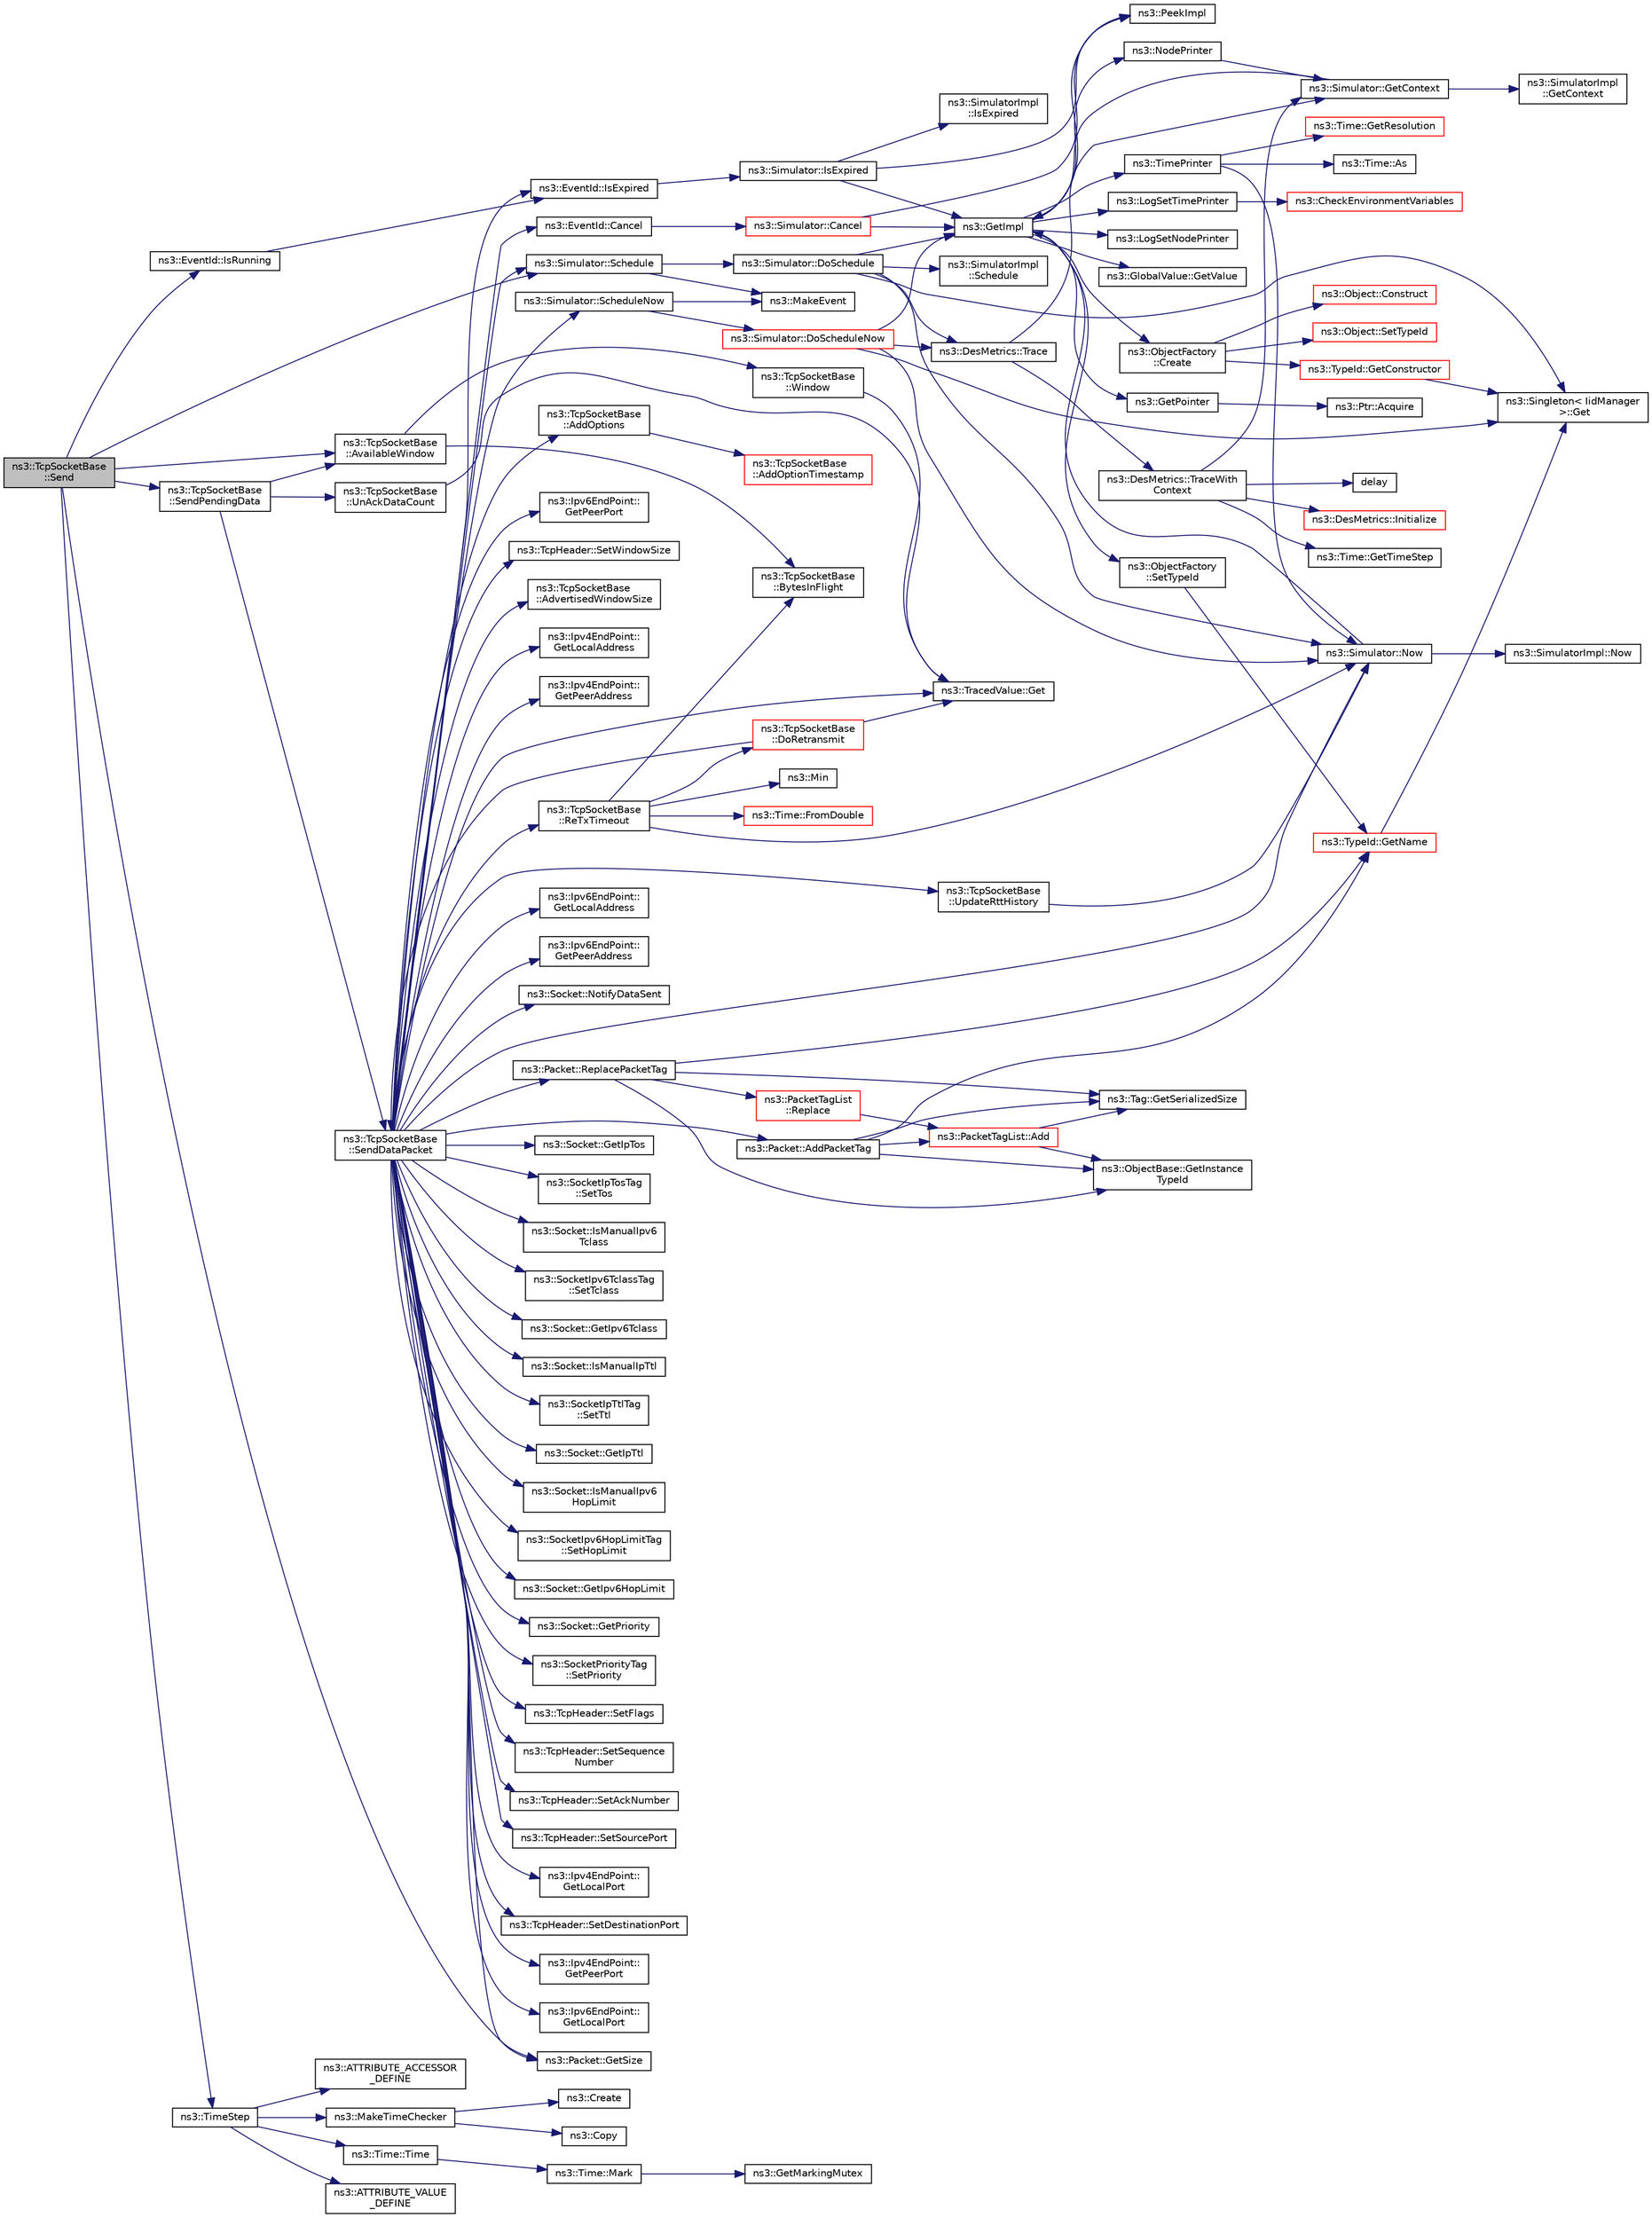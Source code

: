 digraph "ns3::TcpSocketBase::Send"
{
  edge [fontname="Helvetica",fontsize="10",labelfontname="Helvetica",labelfontsize="10"];
  node [fontname="Helvetica",fontsize="10",shape=record];
  rankdir="LR";
  Node1 [label="ns3::TcpSocketBase\l::Send",height=0.2,width=0.4,color="black", fillcolor="grey75", style="filled", fontcolor="black"];
  Node1 -> Node2 [color="midnightblue",fontsize="10",style="solid"];
  Node2 [label="ns3::TcpSocketBase\l::AvailableWindow",height=0.2,width=0.4,color="black", fillcolor="white", style="filled",URL="$d1/d45/classns3_1_1TcpSocketBase.html#add825047dd7c82046d42087e29b7c5b7",tooltip="Return unfilled portion of window. "];
  Node2 -> Node3 [color="midnightblue",fontsize="10",style="solid"];
  Node3 [label="ns3::TcpSocketBase\l::BytesInFlight",height=0.2,width=0.4,color="black", fillcolor="white", style="filled",URL="$d1/d45/classns3_1_1TcpSocketBase.html#ad240f7f16347250ed2c82f1ab2777521",tooltip="Return total bytes in flight. "];
  Node2 -> Node4 [color="midnightblue",fontsize="10",style="solid"];
  Node4 [label="ns3::TcpSocketBase\l::Window",height=0.2,width=0.4,color="black", fillcolor="white", style="filled",URL="$d1/d45/classns3_1_1TcpSocketBase.html#a820d022945d4fa0494712d7ed5868091",tooltip="Return the max possible number of unacked bytes. "];
  Node4 -> Node5 [color="midnightblue",fontsize="10",style="solid"];
  Node5 [label="ns3::TracedValue::Get",height=0.2,width=0.4,color="black", fillcolor="white", style="filled",URL="$df/d97/classns3_1_1TracedValue.html#a10fddd1de961ac65acfbeb440a1e8551"];
  Node1 -> Node6 [color="midnightblue",fontsize="10",style="solid"];
  Node6 [label="ns3::EventId::IsRunning",height=0.2,width=0.4,color="black", fillcolor="white", style="filled",URL="$d1/df8/classns3_1_1EventId.html#aabf8476d1a080c199ea0c6aa9ccea372"];
  Node6 -> Node7 [color="midnightblue",fontsize="10",style="solid"];
  Node7 [label="ns3::EventId::IsExpired",height=0.2,width=0.4,color="black", fillcolor="white", style="filled",URL="$d1/df8/classns3_1_1EventId.html#a5c30c92e7c1c34b4e8505cc07ed71b02"];
  Node7 -> Node8 [color="midnightblue",fontsize="10",style="solid"];
  Node8 [label="ns3::Simulator::IsExpired",height=0.2,width=0.4,color="black", fillcolor="white", style="filled",URL="$d7/deb/classns3_1_1Simulator.html#a83ac8425c319a29b64f6d3b2ffc61e9c"];
  Node8 -> Node9 [color="midnightblue",fontsize="10",style="solid"];
  Node9 [label="ns3::PeekImpl",height=0.2,width=0.4,color="black", fillcolor="white", style="filled",URL="$d4/d8b/group__simulator.html#ga233c5c38de117e4e4a5a9cd168694792",tooltip="Get the static SimulatorImpl instance. "];
  Node8 -> Node10 [color="midnightblue",fontsize="10",style="solid"];
  Node10 [label="ns3::GetImpl",height=0.2,width=0.4,color="black", fillcolor="white", style="filled",URL="$d4/d8b/group__simulator.html#ga42eb4eddad41528d4d99794a3dae3fd0",tooltip="Get the SimulatorImpl singleton. "];
  Node10 -> Node9 [color="midnightblue",fontsize="10",style="solid"];
  Node10 -> Node11 [color="midnightblue",fontsize="10",style="solid"];
  Node11 [label="ns3::GlobalValue::GetValue",height=0.2,width=0.4,color="black", fillcolor="white", style="filled",URL="$dc/d02/classns3_1_1GlobalValue.html#aa33773cb952ba3c285a03ae2c4769b84"];
  Node10 -> Node12 [color="midnightblue",fontsize="10",style="solid"];
  Node12 [label="ns3::ObjectFactory\l::SetTypeId",height=0.2,width=0.4,color="black", fillcolor="white", style="filled",URL="$d5/d0d/classns3_1_1ObjectFactory.html#a77dcd099064038a1eb7a6b8251229ec3"];
  Node12 -> Node13 [color="midnightblue",fontsize="10",style="solid"];
  Node13 [label="ns3::TypeId::GetName",height=0.2,width=0.4,color="red", fillcolor="white", style="filled",URL="$d6/d11/classns3_1_1TypeId.html#aa3c41c79ae428b3cb396a9c6bb3ef314"];
  Node13 -> Node14 [color="midnightblue",fontsize="10",style="solid"];
  Node14 [label="ns3::Singleton\< IidManager\l \>::Get",height=0.2,width=0.4,color="black", fillcolor="white", style="filled",URL="$d8/d77/classns3_1_1Singleton.html#a80a2cd3c25a27ea72add7a9f7a141ffa"];
  Node10 -> Node15 [color="midnightblue",fontsize="10",style="solid"];
  Node15 [label="ns3::GetPointer",height=0.2,width=0.4,color="black", fillcolor="white", style="filled",URL="$d7/d2e/namespacens3.html#ab4e173cdfd43d17c1a40d5348510a670"];
  Node15 -> Node16 [color="midnightblue",fontsize="10",style="solid"];
  Node16 [label="ns3::Ptr::Acquire",height=0.2,width=0.4,color="black", fillcolor="white", style="filled",URL="$dc/d90/classns3_1_1Ptr.html#a9579b15e8c42dcdff5869d9d987562fb"];
  Node10 -> Node17 [color="midnightblue",fontsize="10",style="solid"];
  Node17 [label="ns3::ObjectFactory\l::Create",height=0.2,width=0.4,color="black", fillcolor="white", style="filled",URL="$d5/d0d/classns3_1_1ObjectFactory.html#a18152e93f0a6fe184ed7300cb31e9896"];
  Node17 -> Node18 [color="midnightblue",fontsize="10",style="solid"];
  Node18 [label="ns3::TypeId::GetConstructor",height=0.2,width=0.4,color="red", fillcolor="white", style="filled",URL="$d6/d11/classns3_1_1TypeId.html#ad9b0bc71ee7593a1ff23ff8d53938e95"];
  Node18 -> Node14 [color="midnightblue",fontsize="10",style="solid"];
  Node17 -> Node19 [color="midnightblue",fontsize="10",style="solid"];
  Node19 [label="ns3::Object::SetTypeId",height=0.2,width=0.4,color="red", fillcolor="white", style="filled",URL="$d9/d77/classns3_1_1Object.html#a19b1ebd8ec8fe404845e665880a6c5ad"];
  Node17 -> Node20 [color="midnightblue",fontsize="10",style="solid"];
  Node20 [label="ns3::Object::Construct",height=0.2,width=0.4,color="red", fillcolor="white", style="filled",URL="$d9/d77/classns3_1_1Object.html#a636e8411dc5228771f45c9b805d348fa"];
  Node10 -> Node21 [color="midnightblue",fontsize="10",style="solid"];
  Node21 [label="ns3::LogSetTimePrinter",height=0.2,width=0.4,color="black", fillcolor="white", style="filled",URL="$d7/d2e/namespacens3.html#acf6a1749b3febc5a6a5b2b8620138d80"];
  Node21 -> Node22 [color="midnightblue",fontsize="10",style="solid"];
  Node22 [label="ns3::CheckEnvironmentVariables",height=0.2,width=0.4,color="red", fillcolor="white", style="filled",URL="$d8/dff/group__logging.html#gacdc0bdeb2d8a90089d4fb09c4b8569ff"];
  Node10 -> Node23 [color="midnightblue",fontsize="10",style="solid"];
  Node23 [label="ns3::TimePrinter",height=0.2,width=0.4,color="black", fillcolor="white", style="filled",URL="$d8/dff/group__logging.html#gaaad3642e8247a056cd83001d805b0812"];
  Node23 -> Node24 [color="midnightblue",fontsize="10",style="solid"];
  Node24 [label="ns3::Time::GetResolution",height=0.2,width=0.4,color="red", fillcolor="white", style="filled",URL="$dc/d04/classns3_1_1Time.html#a1444f0f08b5e19f031157609e32fcf98"];
  Node23 -> Node25 [color="midnightblue",fontsize="10",style="solid"];
  Node25 [label="ns3::Simulator::Now",height=0.2,width=0.4,color="black", fillcolor="white", style="filled",URL="$d7/deb/classns3_1_1Simulator.html#ac3178fa975b419f7875e7105be122800"];
  Node25 -> Node10 [color="midnightblue",fontsize="10",style="solid"];
  Node25 -> Node26 [color="midnightblue",fontsize="10",style="solid"];
  Node26 [label="ns3::SimulatorImpl::Now",height=0.2,width=0.4,color="black", fillcolor="white", style="filled",URL="$d2/d19/classns3_1_1SimulatorImpl.html#aa516c50060846adc6fd316e83ef0797c"];
  Node23 -> Node27 [color="midnightblue",fontsize="10",style="solid"];
  Node27 [label="ns3::Time::As",height=0.2,width=0.4,color="black", fillcolor="white", style="filled",URL="$dc/d04/classns3_1_1Time.html#a0bb1110638ce9938248bd07865a328ab"];
  Node10 -> Node28 [color="midnightblue",fontsize="10",style="solid"];
  Node28 [label="ns3::LogSetNodePrinter",height=0.2,width=0.4,color="black", fillcolor="white", style="filled",URL="$d7/d2e/namespacens3.html#aa6e659ca357c8309352fa0f146793810"];
  Node10 -> Node29 [color="midnightblue",fontsize="10",style="solid"];
  Node29 [label="ns3::NodePrinter",height=0.2,width=0.4,color="black", fillcolor="white", style="filled",URL="$d8/dff/group__logging.html#gaaffbf70ff3766cd62b8bbd9b140d2a1b"];
  Node29 -> Node30 [color="midnightblue",fontsize="10",style="solid"];
  Node30 [label="ns3::Simulator::GetContext",height=0.2,width=0.4,color="black", fillcolor="white", style="filled",URL="$d7/deb/classns3_1_1Simulator.html#a8514b74ee2c42916b351b33c4a963bb0"];
  Node30 -> Node10 [color="midnightblue",fontsize="10",style="solid"];
  Node30 -> Node31 [color="midnightblue",fontsize="10",style="solid"];
  Node31 [label="ns3::SimulatorImpl\l::GetContext",height=0.2,width=0.4,color="black", fillcolor="white", style="filled",URL="$d2/d19/classns3_1_1SimulatorImpl.html#a8b66270c97766c0adb997e2535648557"];
  Node8 -> Node32 [color="midnightblue",fontsize="10",style="solid"];
  Node32 [label="ns3::SimulatorImpl\l::IsExpired",height=0.2,width=0.4,color="black", fillcolor="white", style="filled",URL="$d2/d19/classns3_1_1SimulatorImpl.html#a4b01ac397f5ce86997e9caec087f63d2"];
  Node1 -> Node33 [color="midnightblue",fontsize="10",style="solid"];
  Node33 [label="ns3::Simulator::Schedule",height=0.2,width=0.4,color="black", fillcolor="white", style="filled",URL="$d7/deb/classns3_1_1Simulator.html#a671882c894a08af4a5e91181bf1eec13"];
  Node33 -> Node34 [color="midnightblue",fontsize="10",style="solid"];
  Node34 [label="ns3::Simulator::DoSchedule",height=0.2,width=0.4,color="black", fillcolor="white", style="filled",URL="$d7/deb/classns3_1_1Simulator.html#a47af23973938819bdc89cb2807e09ed5"];
  Node34 -> Node14 [color="midnightblue",fontsize="10",style="solid"];
  Node34 -> Node35 [color="midnightblue",fontsize="10",style="solid"];
  Node35 [label="ns3::DesMetrics::Trace",height=0.2,width=0.4,color="black", fillcolor="white", style="filled",URL="$d5/d69/classns3_1_1DesMetrics.html#ab7c6c097412d0398affbc9f8d2643160"];
  Node35 -> Node36 [color="midnightblue",fontsize="10",style="solid"];
  Node36 [label="ns3::DesMetrics::TraceWith\lContext",height=0.2,width=0.4,color="black", fillcolor="white", style="filled",URL="$d5/d69/classns3_1_1DesMetrics.html#abc404d9eee92f4e8fd67f5d200490ed6"];
  Node36 -> Node37 [color="midnightblue",fontsize="10",style="solid"];
  Node37 [label="ns3::DesMetrics::Initialize",height=0.2,width=0.4,color="red", fillcolor="white", style="filled",URL="$d5/d69/classns3_1_1DesMetrics.html#a63bf3891d9fd2cf8c76b375b3db67756"];
  Node36 -> Node30 [color="midnightblue",fontsize="10",style="solid"];
  Node36 -> Node38 [color="midnightblue",fontsize="10",style="solid"];
  Node38 [label="ns3::Time::GetTimeStep",height=0.2,width=0.4,color="black", fillcolor="white", style="filled",URL="$dc/d04/classns3_1_1Time.html#a40a7025b73dac7d02f8a4e1e54eaa5b5"];
  Node36 -> Node39 [color="midnightblue",fontsize="10",style="solid"];
  Node39 [label="delay",height=0.2,width=0.4,color="black", fillcolor="white", style="filled",URL="$d8/d68/lte_2model_2fading-traces_2fading__trace__generator_8m.html#a7964e6aa8f61a9d28973c8267a606ad8"];
  Node35 -> Node30 [color="midnightblue",fontsize="10",style="solid"];
  Node34 -> Node25 [color="midnightblue",fontsize="10",style="solid"];
  Node34 -> Node10 [color="midnightblue",fontsize="10",style="solid"];
  Node34 -> Node40 [color="midnightblue",fontsize="10",style="solid"];
  Node40 [label="ns3::SimulatorImpl\l::Schedule",height=0.2,width=0.4,color="black", fillcolor="white", style="filled",URL="$d2/d19/classns3_1_1SimulatorImpl.html#a24eac97ca7dc0e64162e3596064cfb5c"];
  Node33 -> Node41 [color="midnightblue",fontsize="10",style="solid"];
  Node41 [label="ns3::MakeEvent",height=0.2,width=0.4,color="black", fillcolor="white", style="filled",URL="$d0/dac/group__makeeventfnptr.html#ga289a28a2497c18a9bd299e5e2014094b"];
  Node1 -> Node42 [color="midnightblue",fontsize="10",style="solid"];
  Node42 [label="ns3::TimeStep",height=0.2,width=0.4,color="black", fillcolor="white", style="filled",URL="$d9/d7d/group__time.html#ga464a3c1cbb458c6c3ed3bd5ce9506758"];
  Node42 -> Node43 [color="midnightblue",fontsize="10",style="solid"];
  Node43 [label="ns3::Time::Time",height=0.2,width=0.4,color="black", fillcolor="white", style="filled",URL="$dc/d04/classns3_1_1Time.html#a8a39dc1b8cbbd7fe6d940e492d1b925e"];
  Node43 -> Node44 [color="midnightblue",fontsize="10",style="solid"];
  Node44 [label="ns3::Time::Mark",height=0.2,width=0.4,color="black", fillcolor="white", style="filled",URL="$dc/d04/classns3_1_1Time.html#aa7eef2a1119c1c4855d99f1e83d44c54"];
  Node44 -> Node45 [color="midnightblue",fontsize="10",style="solid"];
  Node45 [label="ns3::GetMarkingMutex",height=0.2,width=0.4,color="black", fillcolor="white", style="filled",URL="$d7/d2e/namespacens3.html#ac4356aa982bd2ddb0f7ebbf94539919d"];
  Node42 -> Node46 [color="midnightblue",fontsize="10",style="solid"];
  Node46 [label="ns3::ATTRIBUTE_VALUE\l_DEFINE",height=0.2,width=0.4,color="black", fillcolor="white", style="filled",URL="$d7/d2e/namespacens3.html#acf005ec304ea27ef04c9bb0aacf3eda3"];
  Node42 -> Node47 [color="midnightblue",fontsize="10",style="solid"];
  Node47 [label="ns3::ATTRIBUTE_ACCESSOR\l_DEFINE",height=0.2,width=0.4,color="black", fillcolor="white", style="filled",URL="$d7/d2e/namespacens3.html#adb43ea88fb1d0a2534c3c9839364b039"];
  Node42 -> Node48 [color="midnightblue",fontsize="10",style="solid"];
  Node48 [label="ns3::MakeTimeChecker",height=0.2,width=0.4,color="black", fillcolor="white", style="filled",URL="$d9/d7d/group__time.html#ga7032965bd4afa578691d88c09e4481c1",tooltip="Helper to make a Time checker with bounded range. Both limits are inclusive. "];
  Node48 -> Node49 [color="midnightblue",fontsize="10",style="solid"];
  Node49 [label="ns3::Create",height=0.2,width=0.4,color="black", fillcolor="white", style="filled",URL="$d2/df2/group__ptr.html#ga0406dd2d929ceac05ce39d4579fa3e4b"];
  Node48 -> Node50 [color="midnightblue",fontsize="10",style="solid"];
  Node50 [label="ns3::Copy",height=0.2,width=0.4,color="black", fillcolor="white", style="filled",URL="$d7/d2e/namespacens3.html#a952d99f6d759fee74dda19f308451bc1"];
  Node1 -> Node51 [color="midnightblue",fontsize="10",style="solid"];
  Node51 [label="ns3::TcpSocketBase\l::SendPendingData",height=0.2,width=0.4,color="black", fillcolor="white", style="filled",URL="$d1/d45/classns3_1_1TcpSocketBase.html#a129ac0ec5fc399fa7c5552c615ae6562",tooltip="Send as much pending data as possible according to the Tx window. "];
  Node51 -> Node2 [color="midnightblue",fontsize="10",style="solid"];
  Node51 -> Node52 [color="midnightblue",fontsize="10",style="solid"];
  Node52 [label="ns3::TcpSocketBase\l::UnAckDataCount",height=0.2,width=0.4,color="black", fillcolor="white", style="filled",URL="$d1/d45/classns3_1_1TcpSocketBase.html#aba0c8b002908bfa8cd170b793df747bc",tooltip="Return count of number of unacked bytes. "];
  Node52 -> Node5 [color="midnightblue",fontsize="10",style="solid"];
  Node51 -> Node53 [color="midnightblue",fontsize="10",style="solid"];
  Node53 [label="ns3::TcpSocketBase\l::SendDataPacket",height=0.2,width=0.4,color="black", fillcolor="white", style="filled",URL="$d1/d45/classns3_1_1TcpSocketBase.html#a677488c04da1df87f916953a40e1bd64",tooltip="Extract at most maxSize bytes from the TxBuffer at sequence seq, add the TCP header, and send to TcpL4Protocol. "];
  Node53 -> Node54 [color="midnightblue",fontsize="10",style="solid"];
  Node54 [label="ns3::Packet::GetSize",height=0.2,width=0.4,color="black", fillcolor="white", style="filled",URL="$dd/d7a/classns3_1_1Packet.html#a462855c9929954d4301a4edfe55f4f1c",tooltip="Returns the the size in bytes of the packet (including the zero-filled initial payload). "];
  Node53 -> Node55 [color="midnightblue",fontsize="10",style="solid"];
  Node55 [label="ns3::EventId::Cancel",height=0.2,width=0.4,color="black", fillcolor="white", style="filled",URL="$d1/df8/classns3_1_1EventId.html#a993ae94e48e014e1afd47edb16db7a11"];
  Node55 -> Node56 [color="midnightblue",fontsize="10",style="solid"];
  Node56 [label="ns3::Simulator::Cancel",height=0.2,width=0.4,color="red", fillcolor="white", style="filled",URL="$d7/deb/classns3_1_1Simulator.html#a1b903a62d6117ef28f7ba3c6500689bf"];
  Node56 -> Node9 [color="midnightblue",fontsize="10",style="solid"];
  Node56 -> Node10 [color="midnightblue",fontsize="10",style="solid"];
  Node53 -> Node57 [color="midnightblue",fontsize="10",style="solid"];
  Node57 [label="ns3::Socket::GetIpTos",height=0.2,width=0.4,color="black", fillcolor="white", style="filled",URL="$d9/df2/classns3_1_1Socket.html#a95bd4732074d3d26d4a6949fc3499ccb",tooltip="Query the value of IP Type of Service of this socket. "];
  Node53 -> Node58 [color="midnightblue",fontsize="10",style="solid"];
  Node58 [label="ns3::SocketIpTosTag\l::SetTos",height=0.2,width=0.4,color="black", fillcolor="white", style="filled",URL="$dd/dfb/classns3_1_1SocketIpTosTag.html#a9cd4bdabf70e52ebd36062461c743cd7",tooltip="Set the tag&#39;s TOS. "];
  Node53 -> Node59 [color="midnightblue",fontsize="10",style="solid"];
  Node59 [label="ns3::Packet::AddPacketTag",height=0.2,width=0.4,color="black", fillcolor="white", style="filled",URL="$dd/d7a/classns3_1_1Packet.html#a7400b8655852f5271c5957250d0141af",tooltip="Add a packet tag. "];
  Node59 -> Node60 [color="midnightblue",fontsize="10",style="solid"];
  Node60 [label="ns3::ObjectBase::GetInstance\lTypeId",height=0.2,width=0.4,color="black", fillcolor="white", style="filled",URL="$d2/dac/classns3_1_1ObjectBase.html#abe5b43a6f5b99a92a4c3122db31f06fb"];
  Node59 -> Node13 [color="midnightblue",fontsize="10",style="solid"];
  Node59 -> Node61 [color="midnightblue",fontsize="10",style="solid"];
  Node61 [label="ns3::Tag::GetSerializedSize",height=0.2,width=0.4,color="black", fillcolor="white", style="filled",URL="$d0/d79/classns3_1_1Tag.html#a01c8efdea943fd8cce2ef5d4d67eefa6"];
  Node59 -> Node62 [color="midnightblue",fontsize="10",style="solid"];
  Node62 [label="ns3::PacketTagList::Add",height=0.2,width=0.4,color="red", fillcolor="white", style="filled",URL="$dd/d19/classns3_1_1PacketTagList.html#a37f008b6f336f3ac6232d558b93e8a6e"];
  Node62 -> Node60 [color="midnightblue",fontsize="10",style="solid"];
  Node62 -> Node61 [color="midnightblue",fontsize="10",style="solid"];
  Node53 -> Node63 [color="midnightblue",fontsize="10",style="solid"];
  Node63 [label="ns3::Socket::IsManualIpv6\lTclass",height=0.2,width=0.4,color="black", fillcolor="white", style="filled",URL="$d9/df2/classns3_1_1Socket.html#a83858f6116bcdabecf1b63b37514ec8d",tooltip="Checks if the socket has a specific IPv6 Tclass set. "];
  Node53 -> Node64 [color="midnightblue",fontsize="10",style="solid"];
  Node64 [label="ns3::SocketIpv6TclassTag\l::SetTclass",height=0.2,width=0.4,color="black", fillcolor="white", style="filled",URL="$d0/dbf/classns3_1_1SocketIpv6TclassTag.html#aee319e224e59778f2195f7b3819aa40f",tooltip="Set the tag&#39;s Tclass. "];
  Node53 -> Node65 [color="midnightblue",fontsize="10",style="solid"];
  Node65 [label="ns3::Socket::GetIpv6Tclass",height=0.2,width=0.4,color="black", fillcolor="white", style="filled",URL="$d9/df2/classns3_1_1Socket.html#aed62162f0b5f322b1fa23b7350c3c2ce",tooltip="Query the value of IPv6 Traffic Class field of this socket. "];
  Node53 -> Node66 [color="midnightblue",fontsize="10",style="solid"];
  Node66 [label="ns3::Socket::IsManualIpTtl",height=0.2,width=0.4,color="black", fillcolor="white", style="filled",URL="$d9/df2/classns3_1_1Socket.html#afbbd0ecd7cda631cafc80eda33aa0b2c",tooltip="Checks if the socket has a specific IPv4 TTL set. "];
  Node53 -> Node67 [color="midnightblue",fontsize="10",style="solid"];
  Node67 [label="ns3::SocketIpTtlTag\l::SetTtl",height=0.2,width=0.4,color="black", fillcolor="white", style="filled",URL="$df/db8/classns3_1_1SocketIpTtlTag.html#a48f236b4dde3533b9ab16372cf6c5237",tooltip="Set the tag&#39;s TTL. "];
  Node53 -> Node68 [color="midnightblue",fontsize="10",style="solid"];
  Node68 [label="ns3::Socket::GetIpTtl",height=0.2,width=0.4,color="black", fillcolor="white", style="filled",URL="$d9/df2/classns3_1_1Socket.html#adf6420d12b8a0b6a20e46c37fe48830d",tooltip="Query the value of IP Time to Live field of this socket. "];
  Node53 -> Node69 [color="midnightblue",fontsize="10",style="solid"];
  Node69 [label="ns3::Socket::IsManualIpv6\lHopLimit",height=0.2,width=0.4,color="black", fillcolor="white", style="filled",URL="$d9/df2/classns3_1_1Socket.html#af537e44bad2f67bffe7ef6c1c86c2459",tooltip="Checks if the socket has a specific IPv6 Hop Limit set. "];
  Node53 -> Node70 [color="midnightblue",fontsize="10",style="solid"];
  Node70 [label="ns3::SocketIpv6HopLimitTag\l::SetHopLimit",height=0.2,width=0.4,color="black", fillcolor="white", style="filled",URL="$d4/d48/classns3_1_1SocketIpv6HopLimitTag.html#a788df60ac4c987e997e15ba8cb691b60",tooltip="Set the tag&#39;s Hop Limit. "];
  Node53 -> Node71 [color="midnightblue",fontsize="10",style="solid"];
  Node71 [label="ns3::Socket::GetIpv6HopLimit",height=0.2,width=0.4,color="black", fillcolor="white", style="filled",URL="$d9/df2/classns3_1_1Socket.html#ad78033887757bda28f40f4ab1f0620d0",tooltip="Query the value of IP Hop Limit field of this socket. "];
  Node53 -> Node72 [color="midnightblue",fontsize="10",style="solid"];
  Node72 [label="ns3::Socket::GetPriority",height=0.2,width=0.4,color="black", fillcolor="white", style="filled",URL="$d9/df2/classns3_1_1Socket.html#a3e4788d61c0e841ccaa1c7fce6fda2c1",tooltip="Query the priority value of this socket. "];
  Node53 -> Node73 [color="midnightblue",fontsize="10",style="solid"];
  Node73 [label="ns3::SocketPriorityTag\l::SetPriority",height=0.2,width=0.4,color="black", fillcolor="white", style="filled",URL="$da/d3d/classns3_1_1SocketPriorityTag.html#aca4be6f3e7c133189a76171488be5cf4",tooltip="Set the tag&#39;s priority. "];
  Node53 -> Node74 [color="midnightblue",fontsize="10",style="solid"];
  Node74 [label="ns3::Packet::ReplacePacketTag",height=0.2,width=0.4,color="black", fillcolor="white", style="filled",URL="$dd/d7a/classns3_1_1Packet.html#afb014ae9f4adddbfc51c64b085bfd405",tooltip="Replace the value of a packet tag. "];
  Node74 -> Node60 [color="midnightblue",fontsize="10",style="solid"];
  Node74 -> Node13 [color="midnightblue",fontsize="10",style="solid"];
  Node74 -> Node61 [color="midnightblue",fontsize="10",style="solid"];
  Node74 -> Node75 [color="midnightblue",fontsize="10",style="solid"];
  Node75 [label="ns3::PacketTagList\l::Replace",height=0.2,width=0.4,color="red", fillcolor="white", style="filled",URL="$dd/d19/classns3_1_1PacketTagList.html#a6a6bc266832b2cead6cf42e3daee1041"];
  Node75 -> Node62 [color="midnightblue",fontsize="10",style="solid"];
  Node53 -> Node76 [color="midnightblue",fontsize="10",style="solid"];
  Node76 [label="ns3::TcpHeader::SetFlags",height=0.2,width=0.4,color="black", fillcolor="white", style="filled",URL="$d0/d46/classns3_1_1TcpHeader.html#a6574356013e9c62b4543486f640f6be6",tooltip="Set flags of the header. "];
  Node53 -> Node77 [color="midnightblue",fontsize="10",style="solid"];
  Node77 [label="ns3::TcpHeader::SetSequence\lNumber",height=0.2,width=0.4,color="black", fillcolor="white", style="filled",URL="$d0/d46/classns3_1_1TcpHeader.html#a3483eb1604d7db47b1163b02f74bcc25",tooltip="Set the sequence Number. "];
  Node53 -> Node78 [color="midnightblue",fontsize="10",style="solid"];
  Node78 [label="ns3::TcpHeader::SetAckNumber",height=0.2,width=0.4,color="black", fillcolor="white", style="filled",URL="$d0/d46/classns3_1_1TcpHeader.html#ad594a427a382dc395261a94749e1878c",tooltip="Set the ACK number. "];
  Node53 -> Node79 [color="midnightblue",fontsize="10",style="solid"];
  Node79 [label="ns3::TcpHeader::SetSourcePort",height=0.2,width=0.4,color="black", fillcolor="white", style="filled",URL="$d0/d46/classns3_1_1TcpHeader.html#aceb2630b3d43118ee576aec58f55a0ff",tooltip="Set the source port. "];
  Node53 -> Node80 [color="midnightblue",fontsize="10",style="solid"];
  Node80 [label="ns3::Ipv4EndPoint::\lGetLocalPort",height=0.2,width=0.4,color="black", fillcolor="white", style="filled",URL="$dd/d51/classns3_1_1Ipv4EndPoint.html#aab137f64770abf94f0b8a81217a0b106",tooltip="Get the local port. "];
  Node53 -> Node81 [color="midnightblue",fontsize="10",style="solid"];
  Node81 [label="ns3::TcpHeader::SetDestinationPort",height=0.2,width=0.4,color="black", fillcolor="white", style="filled",URL="$d0/d46/classns3_1_1TcpHeader.html#a3259c06373ba4261eaaaed0cbf40cad3",tooltip="Set the destination port. "];
  Node53 -> Node82 [color="midnightblue",fontsize="10",style="solid"];
  Node82 [label="ns3::Ipv4EndPoint::\lGetPeerPort",height=0.2,width=0.4,color="black", fillcolor="white", style="filled",URL="$dd/d51/classns3_1_1Ipv4EndPoint.html#a0954ccf4be313b3a2992894ae2baf1c6",tooltip="Get the peer port. "];
  Node53 -> Node83 [color="midnightblue",fontsize="10",style="solid"];
  Node83 [label="ns3::Ipv6EndPoint::\lGetLocalPort",height=0.2,width=0.4,color="black", fillcolor="white", style="filled",URL="$d0/df3/classns3_1_1Ipv6EndPoint.html#a39a9fd4aa85a8ecbbf2d6c84d589080b",tooltip="Get the local port. "];
  Node53 -> Node84 [color="midnightblue",fontsize="10",style="solid"];
  Node84 [label="ns3::Ipv6EndPoint::\lGetPeerPort",height=0.2,width=0.4,color="black", fillcolor="white", style="filled",URL="$d0/df3/classns3_1_1Ipv6EndPoint.html#ac200f6b424104280ec1e55a415ed96fd",tooltip="Get the peer port. "];
  Node53 -> Node85 [color="midnightblue",fontsize="10",style="solid"];
  Node85 [label="ns3::TcpHeader::SetWindowSize",height=0.2,width=0.4,color="black", fillcolor="white", style="filled",URL="$d0/d46/classns3_1_1TcpHeader.html#a659d7fc71c808249fe76fd5b667baf34",tooltip="Set the window size. "];
  Node53 -> Node86 [color="midnightblue",fontsize="10",style="solid"];
  Node86 [label="ns3::TcpSocketBase\l::AdvertisedWindowSize",height=0.2,width=0.4,color="black", fillcolor="white", style="filled",URL="$d1/d45/classns3_1_1TcpSocketBase.html#ae4f307151ccc4d5f5266d2832002df27",tooltip="The amount of Rx window announced to the peer. "];
  Node53 -> Node87 [color="midnightblue",fontsize="10",style="solid"];
  Node87 [label="ns3::TcpSocketBase\l::AddOptions",height=0.2,width=0.4,color="black", fillcolor="white", style="filled",URL="$d1/d45/classns3_1_1TcpSocketBase.html#a55087ef950f5c2f4a7cdb8c825666955",tooltip="Add options to TcpHeader. "];
  Node87 -> Node88 [color="midnightblue",fontsize="10",style="solid"];
  Node88 [label="ns3::TcpSocketBase\l::AddOptionTimestamp",height=0.2,width=0.4,color="red", fillcolor="white", style="filled",URL="$d1/d45/classns3_1_1TcpSocketBase.html#a62689196f68584e8731fb5c6b7693d30",tooltip="Add the timestamp option to the header. "];
  Node53 -> Node7 [color="midnightblue",fontsize="10",style="solid"];
  Node53 -> Node25 [color="midnightblue",fontsize="10",style="solid"];
  Node53 -> Node5 [color="midnightblue",fontsize="10",style="solid"];
  Node53 -> Node33 [color="midnightblue",fontsize="10",style="solid"];
  Node53 -> Node89 [color="midnightblue",fontsize="10",style="solid"];
  Node89 [label="ns3::TcpSocketBase\l::ReTxTimeout",height=0.2,width=0.4,color="black", fillcolor="white", style="filled",URL="$d1/d45/classns3_1_1TcpSocketBase.html#a60bb6a7cfb5855bba206606174d50c5e",tooltip="An RTO event happened. "];
  Node89 -> Node25 [color="midnightblue",fontsize="10",style="solid"];
  Node89 -> Node90 [color="midnightblue",fontsize="10",style="solid"];
  Node90 [label="ns3::Min",height=0.2,width=0.4,color="black", fillcolor="white", style="filled",URL="$df/dc6/group__highprec.html#gacb0b89d5f4363bf77747ff1212f27430"];
  Node89 -> Node91 [color="midnightblue",fontsize="10",style="solid"];
  Node91 [label="ns3::Time::FromDouble",height=0.2,width=0.4,color="red", fillcolor="white", style="filled",URL="$dc/d04/classns3_1_1Time.html#a60e845f4a74e62495b86356afe604cb4"];
  Node89 -> Node3 [color="midnightblue",fontsize="10",style="solid"];
  Node89 -> Node92 [color="midnightblue",fontsize="10",style="solid"];
  Node92 [label="ns3::TcpSocketBase\l::DoRetransmit",height=0.2,width=0.4,color="red", fillcolor="white", style="filled",URL="$d1/d45/classns3_1_1TcpSocketBase.html#a13b6b897811a48523988f8af6e9130d3",tooltip="Retransmit the oldest packet. "];
  Node92 -> Node53 [color="midnightblue",fontsize="10",style="solid"];
  Node92 -> Node5 [color="midnightblue",fontsize="10",style="solid"];
  Node53 -> Node93 [color="midnightblue",fontsize="10",style="solid"];
  Node93 [label="ns3::Ipv4EndPoint::\lGetLocalAddress",height=0.2,width=0.4,color="black", fillcolor="white", style="filled",URL="$dd/d51/classns3_1_1Ipv4EndPoint.html#ae08283e26ace5880c3172ea5d803b6f8",tooltip="Get the local address. "];
  Node53 -> Node94 [color="midnightblue",fontsize="10",style="solid"];
  Node94 [label="ns3::Ipv4EndPoint::\lGetPeerAddress",height=0.2,width=0.4,color="black", fillcolor="white", style="filled",URL="$dd/d51/classns3_1_1Ipv4EndPoint.html#a3faf5ec4dce2e951a6ade79758e2075d",tooltip="Get the peer address. "];
  Node53 -> Node95 [color="midnightblue",fontsize="10",style="solid"];
  Node95 [label="ns3::Ipv6EndPoint::\lGetLocalAddress",height=0.2,width=0.4,color="black", fillcolor="white", style="filled",URL="$d0/df3/classns3_1_1Ipv6EndPoint.html#a1972cd26240d42cd75f93e12d9182976",tooltip="Get the local address. "];
  Node53 -> Node96 [color="midnightblue",fontsize="10",style="solid"];
  Node96 [label="ns3::Ipv6EndPoint::\lGetPeerAddress",height=0.2,width=0.4,color="black", fillcolor="white", style="filled",URL="$d0/df3/classns3_1_1Ipv6EndPoint.html#aa48c776ae54d85cf0f6a61a80d7b4cd8",tooltip="Get the peer address. "];
  Node53 -> Node97 [color="midnightblue",fontsize="10",style="solid"];
  Node97 [label="ns3::TcpSocketBase\l::UpdateRttHistory",height=0.2,width=0.4,color="black", fillcolor="white", style="filled",URL="$d1/d45/classns3_1_1TcpSocketBase.html#af66bb88aa9438d6abbc9f8b941ab5cc8",tooltip="Update the RTT history, when we send TCP segments. "];
  Node97 -> Node25 [color="midnightblue",fontsize="10",style="solid"];
  Node53 -> Node98 [color="midnightblue",fontsize="10",style="solid"];
  Node98 [label="ns3::Simulator::ScheduleNow",height=0.2,width=0.4,color="black", fillcolor="white", style="filled",URL="$d7/deb/classns3_1_1Simulator.html#a2219ee02c0647adc83d1c918c3256266"];
  Node98 -> Node99 [color="midnightblue",fontsize="10",style="solid"];
  Node99 [label="ns3::Simulator::DoScheduleNow",height=0.2,width=0.4,color="red", fillcolor="white", style="filled",URL="$d7/deb/classns3_1_1Simulator.html#a9377ee62d67f7923318c4313a3b285f8"];
  Node99 -> Node14 [color="midnightblue",fontsize="10",style="solid"];
  Node99 -> Node35 [color="midnightblue",fontsize="10",style="solid"];
  Node99 -> Node25 [color="midnightblue",fontsize="10",style="solid"];
  Node99 -> Node10 [color="midnightblue",fontsize="10",style="solid"];
  Node98 -> Node41 [color="midnightblue",fontsize="10",style="solid"];
  Node53 -> Node100 [color="midnightblue",fontsize="10",style="solid"];
  Node100 [label="ns3::Socket::NotifyDataSent",height=0.2,width=0.4,color="black", fillcolor="white", style="filled",URL="$d9/df2/classns3_1_1Socket.html#ae478fc503f7041a1da5e9db361f1ae20",tooltip="Notify through the callback (if set) that some data have been sent. "];
  Node1 -> Node54 [color="midnightblue",fontsize="10",style="solid"];
}
